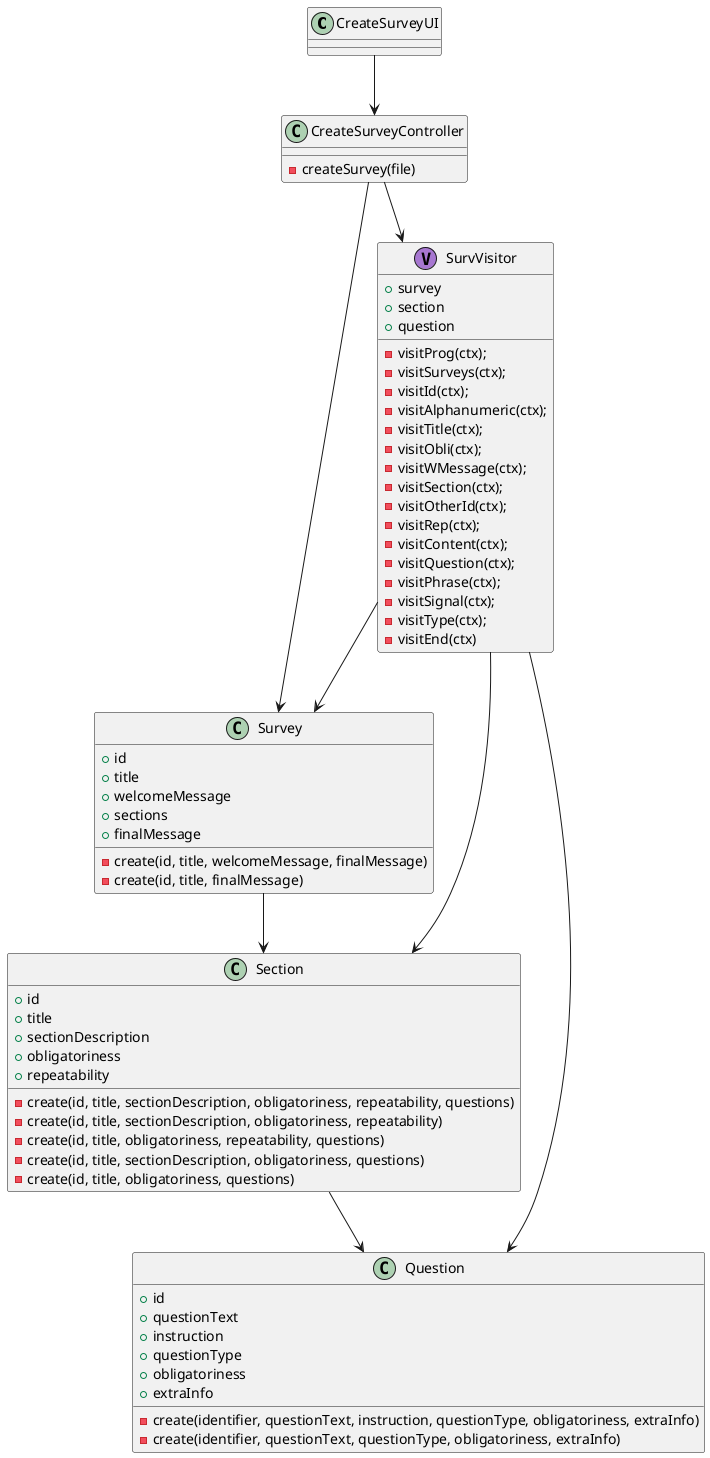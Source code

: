 @startuml
'https://plantuml.com/sequence-diagram

class CreateSurveyUI
class CreateSurveyController
class Survey
class Section
class Question
class SurvVisitor << (V,a777d1) >>

class CreateSurveyController{
    - createSurvey(file)
}

class Survey{
    + id
    + title
    + welcomeMessage
    + sections
    + finalMessage
    - create(id, title, welcomeMessage, finalMessage)
    - create(id, title, finalMessage)
}

class Section{
    + id
    + title
    + sectionDescription
    + obligatoriness
    + repeatability
    - create(id, title, sectionDescription, obligatoriness, repeatability, questions)
    - create(id, title, sectionDescription, obligatoriness, repeatability)
    - create(id, title, obligatoriness, repeatability, questions)
    - create(id, title, sectionDescription, obligatoriness, questions)
    - create(id, title, obligatoriness, questions)
}

class Question{
    + id
    + questionText
    + instruction
    + questionType
    + obligatoriness
    + extraInfo
    - create(identifier, questionText, instruction, questionType, obligatoriness, extraInfo)
    - create(identifier, questionText, questionType, obligatoriness, extraInfo)
}

class SurvVisitor {
    + survey
    + section
    + question
    - visitProg(ctx);
    - visitSurveys(ctx);
    - visitId(ctx);
    - visitAlphanumeric(ctx);
    - visitTitle(ctx);
    - visitObli(ctx);
    - visitWMessage(ctx);
    - visitSection(ctx);
    - visitOtherId(ctx);
    - visitRep(ctx);
    - visitContent(ctx);
    - visitQuestion(ctx);
    - visitPhrase(ctx);
    - visitSignal(ctx);
    - visitType(ctx);
    - visitEnd(ctx)
}

CreateSurveyUI --> CreateSurveyController
CreateSurveyController --> Survey
CreateSurveyController --> SurvVisitor
Survey --> Section
Section --> Question
SurvVisitor --> Survey
SurvVisitor --> Section
SurvVisitor --> Question
@enduml